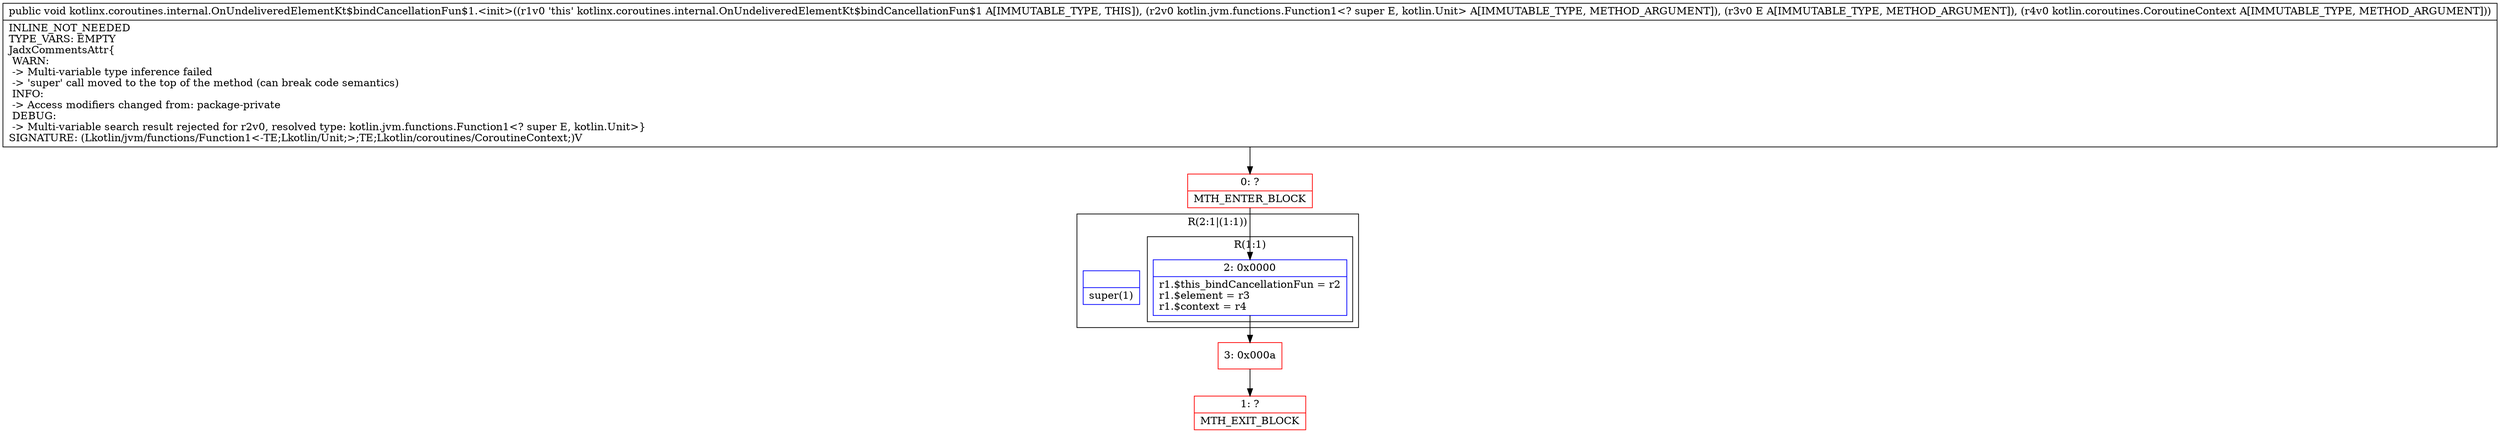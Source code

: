 digraph "CFG forkotlinx.coroutines.internal.OnUndeliveredElementKt$bindCancellationFun$1.\<init\>(Lkotlin\/jvm\/functions\/Function1;Ljava\/lang\/Object;Lkotlin\/coroutines\/CoroutineContext;)V" {
subgraph cluster_Region_631542951 {
label = "R(2:1|(1:1))";
node [shape=record,color=blue];
Node_InsnContainer_190874157 [shape=record,label="{|super(1)\l}"];
subgraph cluster_Region_1792165555 {
label = "R(1:1)";
node [shape=record,color=blue];
Node_2 [shape=record,label="{2\:\ 0x0000|r1.$this_bindCancellationFun = r2\lr1.$element = r3\lr1.$context = r4\l}"];
}
}
Node_0 [shape=record,color=red,label="{0\:\ ?|MTH_ENTER_BLOCK\l}"];
Node_3 [shape=record,color=red,label="{3\:\ 0x000a}"];
Node_1 [shape=record,color=red,label="{1\:\ ?|MTH_EXIT_BLOCK\l}"];
MethodNode[shape=record,label="{public void kotlinx.coroutines.internal.OnUndeliveredElementKt$bindCancellationFun$1.\<init\>((r1v0 'this' kotlinx.coroutines.internal.OnUndeliveredElementKt$bindCancellationFun$1 A[IMMUTABLE_TYPE, THIS]), (r2v0 kotlin.jvm.functions.Function1\<? super E, kotlin.Unit\> A[IMMUTABLE_TYPE, METHOD_ARGUMENT]), (r3v0 E A[IMMUTABLE_TYPE, METHOD_ARGUMENT]), (r4v0 kotlin.coroutines.CoroutineContext A[IMMUTABLE_TYPE, METHOD_ARGUMENT]))  | INLINE_NOT_NEEDED\lTYPE_VARS: EMPTY\lJadxCommentsAttr\{\l WARN: \l \-\> Multi\-variable type inference failed\l \-\> 'super' call moved to the top of the method (can break code semantics)\l INFO: \l \-\> Access modifiers changed from: package\-private\l DEBUG: \l \-\> Multi\-variable search result rejected for r2v0, resolved type: kotlin.jvm.functions.Function1\<? super E, kotlin.Unit\>\}\lSIGNATURE: (Lkotlin\/jvm\/functions\/Function1\<\-TE;Lkotlin\/Unit;\>;TE;Lkotlin\/coroutines\/CoroutineContext;)V\l}"];
MethodNode -> Node_0;Node_2 -> Node_3;
Node_0 -> Node_2;
Node_3 -> Node_1;
}

